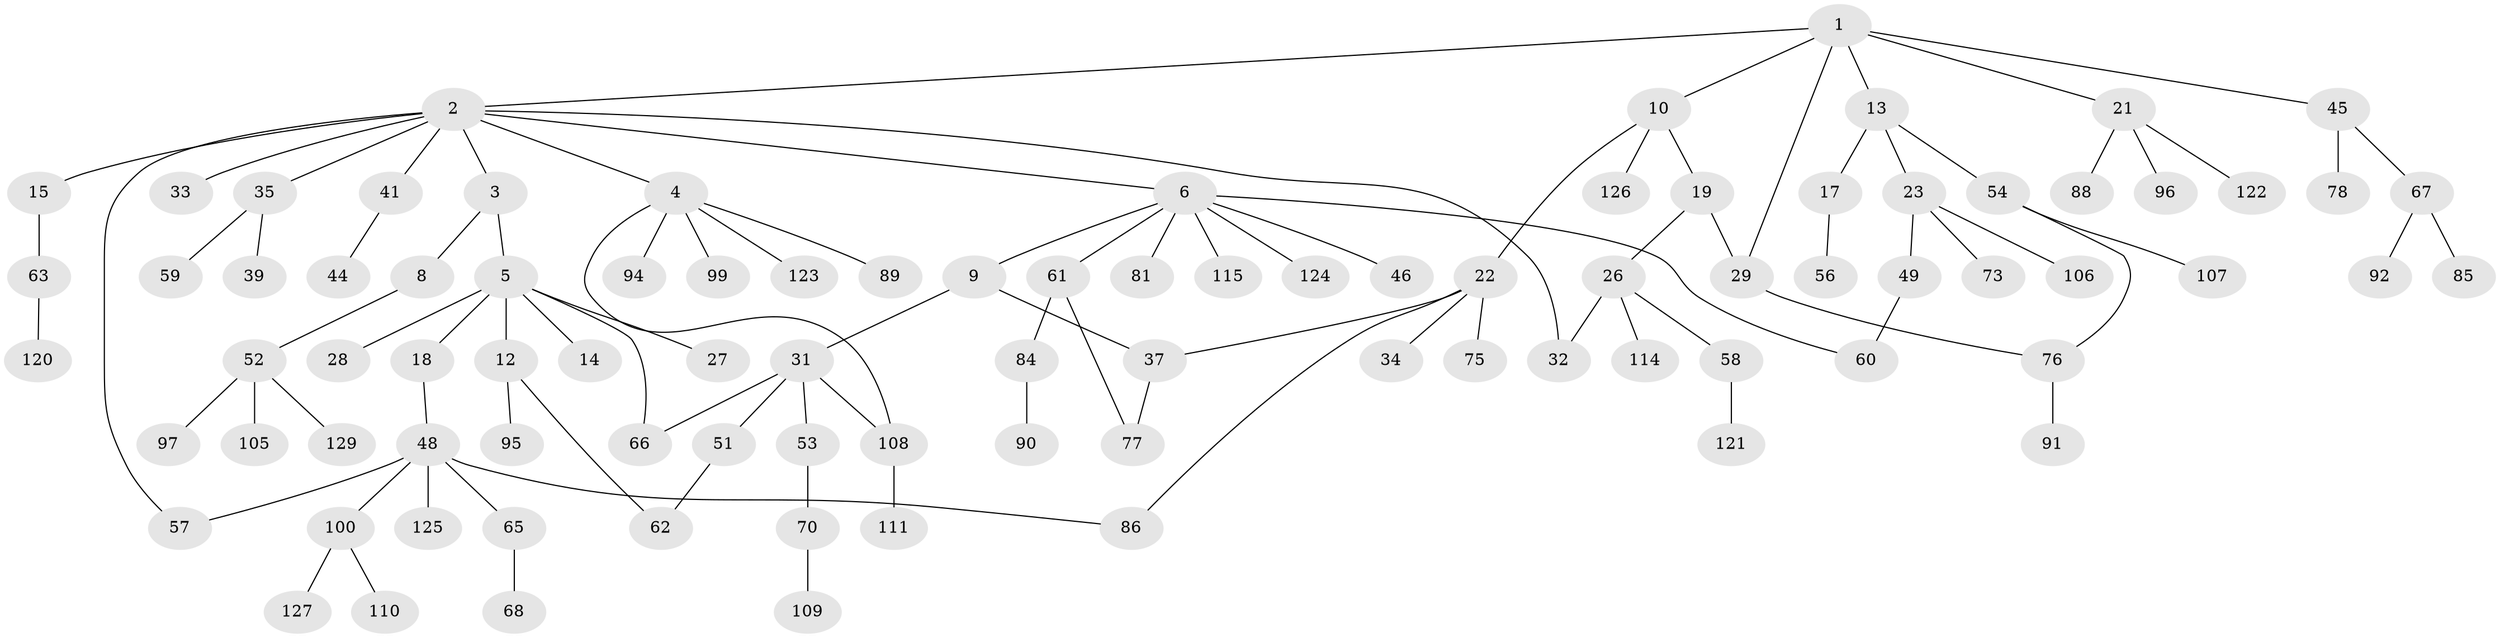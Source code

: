// original degree distribution, {6: 0.015503875968992248, 9: 0.007751937984496124, 4: 0.07751937984496124, 3: 0.17829457364341086, 2: 0.26356589147286824, 5: 0.031007751937984496, 8: 0.007751937984496124, 1: 0.4186046511627907}
// Generated by graph-tools (version 1.1) at 2025/10/02/27/25 16:10:51]
// undirected, 91 vertices, 101 edges
graph export_dot {
graph [start="1"]
  node [color=gray90,style=filled];
  1 [super="+16"];
  2 [super="+7"];
  3;
  4 [super="+80"];
  5 [super="+11"];
  6 [super="+55"];
  8;
  9;
  10 [super="+42"];
  12 [super="+30"];
  13 [super="+38"];
  14;
  15 [super="+98"];
  17 [super="+20"];
  18;
  19 [super="+119"];
  21 [super="+24"];
  22 [super="+25"];
  23 [super="+36"];
  26 [super="+118"];
  27 [super="+43"];
  28;
  29 [super="+40"];
  31 [super="+72"];
  32;
  33;
  34;
  35;
  37 [super="+71"];
  39 [super="+64"];
  41;
  44 [super="+104"];
  45 [super="+47"];
  46 [super="+74"];
  48 [super="+50"];
  49 [super="+116"];
  51;
  52 [super="+103"];
  53;
  54;
  56;
  57 [super="+69"];
  58;
  59;
  60;
  61 [super="+113"];
  62 [super="+79"];
  63 [super="+128"];
  65 [super="+87"];
  66;
  67 [super="+83"];
  68;
  70 [super="+102"];
  73 [super="+112"];
  75;
  76 [super="+82"];
  77 [super="+101"];
  78;
  81;
  84 [super="+93"];
  85;
  86;
  88;
  89;
  90;
  91;
  92;
  94;
  95;
  96;
  97;
  99;
  100 [super="+117"];
  105;
  106;
  107;
  108;
  109;
  110;
  111;
  114;
  115;
  120;
  121;
  122;
  123;
  124;
  125;
  126;
  127;
  129;
  1 -- 2;
  1 -- 10;
  1 -- 13;
  1 -- 21;
  1 -- 45;
  1 -- 29;
  2 -- 3;
  2 -- 4;
  2 -- 6;
  2 -- 32;
  2 -- 33;
  2 -- 35;
  2 -- 41;
  2 -- 57;
  2 -- 15;
  3 -- 5 [weight=2];
  3 -- 8;
  4 -- 94;
  4 -- 99;
  4 -- 89;
  4 -- 123;
  4 -- 108;
  5 -- 66;
  5 -- 12;
  5 -- 14;
  5 -- 18;
  5 -- 27;
  5 -- 28;
  6 -- 9;
  6 -- 46;
  6 -- 124;
  6 -- 81;
  6 -- 115;
  6 -- 60;
  6 -- 61;
  8 -- 52;
  9 -- 31;
  9 -- 37;
  10 -- 19;
  10 -- 22;
  10 -- 126;
  12 -- 62;
  12 -- 95;
  13 -- 17;
  13 -- 23;
  13 -- 54;
  15 -- 63;
  17 -- 56;
  18 -- 48;
  19 -- 26;
  19 -- 29;
  21 -- 88;
  21 -- 96;
  21 -- 122;
  22 -- 75;
  22 -- 37;
  22 -- 86;
  22 -- 34;
  23 -- 49;
  23 -- 73;
  23 -- 106;
  26 -- 58;
  26 -- 114;
  26 -- 32;
  29 -- 76;
  31 -- 51;
  31 -- 53;
  31 -- 66;
  31 -- 108;
  35 -- 39;
  35 -- 59;
  37 -- 77;
  41 -- 44;
  45 -- 78;
  45 -- 67;
  48 -- 65;
  48 -- 125;
  48 -- 100;
  48 -- 86;
  48 -- 57;
  49 -- 60;
  51 -- 62;
  52 -- 97;
  52 -- 105;
  52 -- 129;
  53 -- 70;
  54 -- 107;
  54 -- 76;
  58 -- 121;
  61 -- 84;
  61 -- 77;
  63 -- 120;
  65 -- 68;
  67 -- 85;
  67 -- 92;
  70 -- 109;
  76 -- 91;
  84 -- 90;
  100 -- 110;
  100 -- 127;
  108 -- 111;
}
